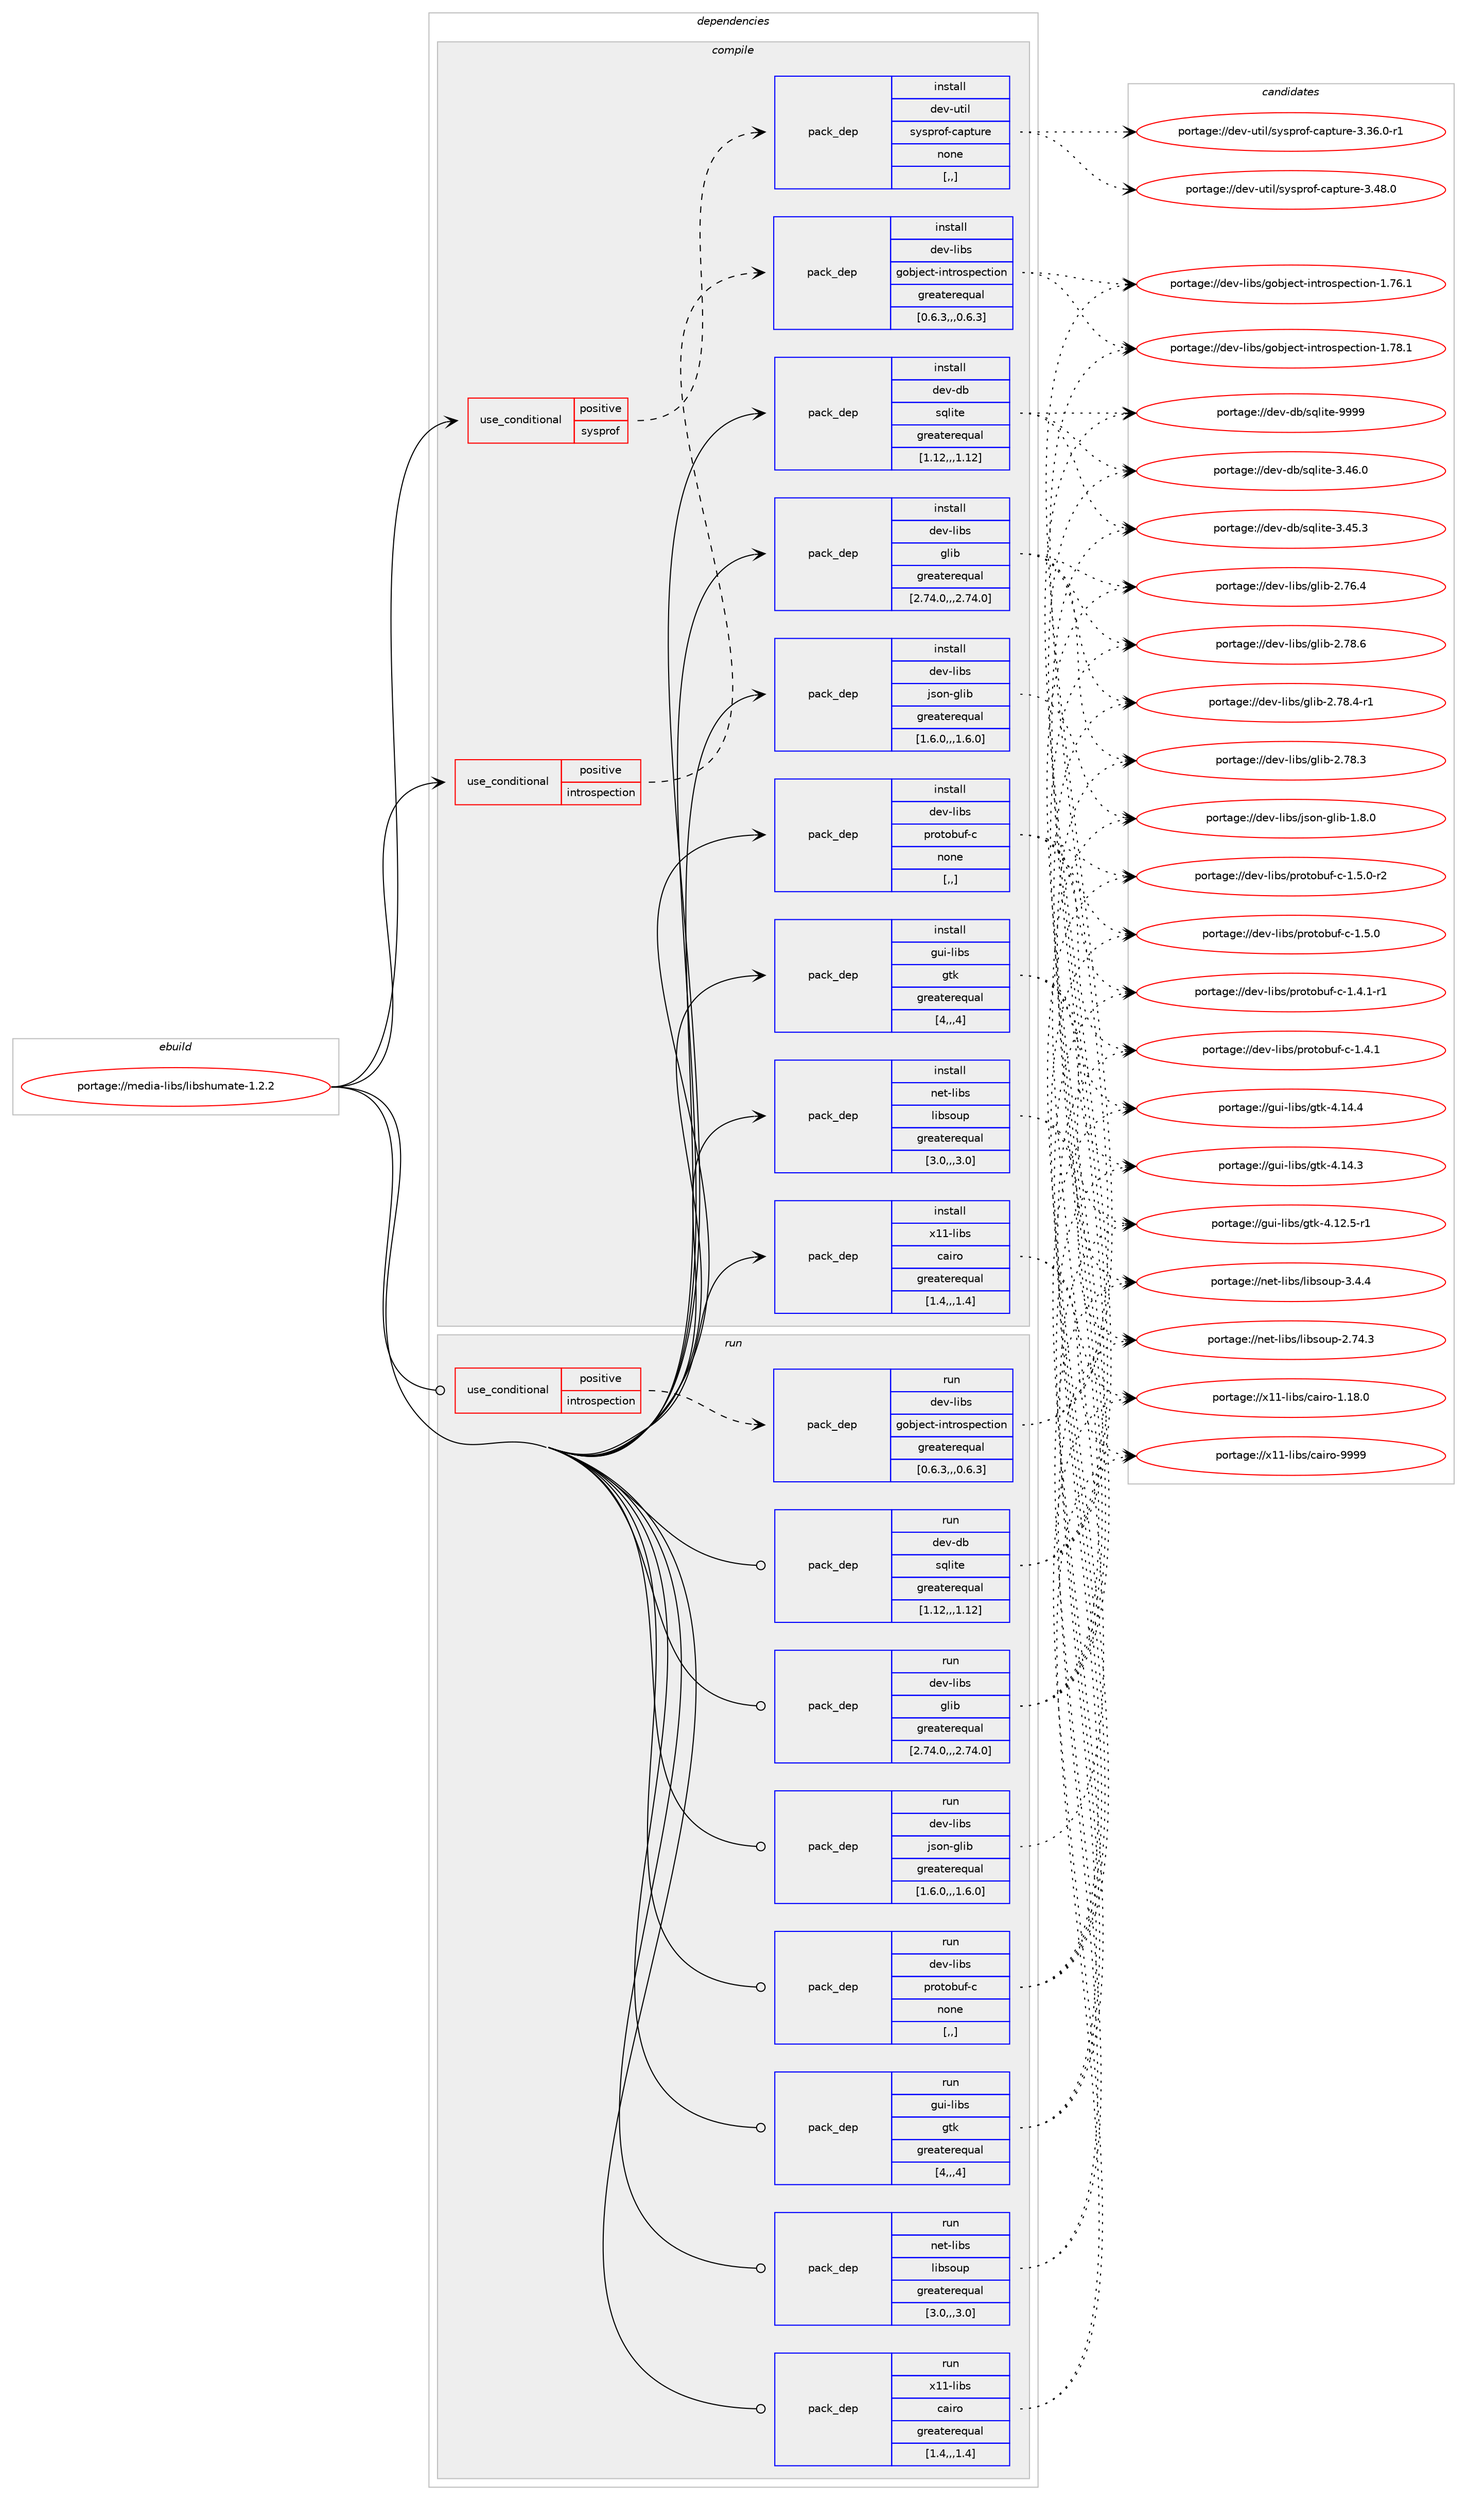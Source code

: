 digraph prolog {

# *************
# Graph options
# *************

newrank=true;
concentrate=true;
compound=true;
graph [rankdir=LR,fontname=Helvetica,fontsize=10,ranksep=1.5];#, ranksep=2.5, nodesep=0.2];
edge  [arrowhead=vee];
node  [fontname=Helvetica,fontsize=10];

# **********
# The ebuild
# **********

subgraph cluster_leftcol {
color=gray;
label=<<i>ebuild</i>>;
id [label="portage://media-libs/libshumate-1.2.2", color=red, width=4, href="../media-libs/libshumate-1.2.2.svg"];
}

# ****************
# The dependencies
# ****************

subgraph cluster_midcol {
color=gray;
label=<<i>dependencies</i>>;
subgraph cluster_compile {
fillcolor="#eeeeee";
style=filled;
label=<<i>compile</i>>;
subgraph cond76181 {
dependency301182 [label=<<TABLE BORDER="0" CELLBORDER="1" CELLSPACING="0" CELLPADDING="4"><TR><TD ROWSPAN="3" CELLPADDING="10">use_conditional</TD></TR><TR><TD>positive</TD></TR><TR><TD>introspection</TD></TR></TABLE>>, shape=none, color=red];
subgraph pack222637 {
dependency301183 [label=<<TABLE BORDER="0" CELLBORDER="1" CELLSPACING="0" CELLPADDING="4" WIDTH="220"><TR><TD ROWSPAN="6" CELLPADDING="30">pack_dep</TD></TR><TR><TD WIDTH="110">install</TD></TR><TR><TD>dev-libs</TD></TR><TR><TD>gobject-introspection</TD></TR><TR><TD>greaterequal</TD></TR><TR><TD>[0.6.3,,,0.6.3]</TD></TR></TABLE>>, shape=none, color=blue];
}
dependency301182:e -> dependency301183:w [weight=20,style="dashed",arrowhead="vee"];
}
id:e -> dependency301182:w [weight=20,style="solid",arrowhead="vee"];
subgraph cond76182 {
dependency301184 [label=<<TABLE BORDER="0" CELLBORDER="1" CELLSPACING="0" CELLPADDING="4"><TR><TD ROWSPAN="3" CELLPADDING="10">use_conditional</TD></TR><TR><TD>positive</TD></TR><TR><TD>sysprof</TD></TR></TABLE>>, shape=none, color=red];
subgraph pack222638 {
dependency301185 [label=<<TABLE BORDER="0" CELLBORDER="1" CELLSPACING="0" CELLPADDING="4" WIDTH="220"><TR><TD ROWSPAN="6" CELLPADDING="30">pack_dep</TD></TR><TR><TD WIDTH="110">install</TD></TR><TR><TD>dev-util</TD></TR><TR><TD>sysprof-capture</TD></TR><TR><TD>none</TD></TR><TR><TD>[,,]</TD></TR></TABLE>>, shape=none, color=blue];
}
dependency301184:e -> dependency301185:w [weight=20,style="dashed",arrowhead="vee"];
}
id:e -> dependency301184:w [weight=20,style="solid",arrowhead="vee"];
subgraph pack222639 {
dependency301186 [label=<<TABLE BORDER="0" CELLBORDER="1" CELLSPACING="0" CELLPADDING="4" WIDTH="220"><TR><TD ROWSPAN="6" CELLPADDING="30">pack_dep</TD></TR><TR><TD WIDTH="110">install</TD></TR><TR><TD>dev-db</TD></TR><TR><TD>sqlite</TD></TR><TR><TD>greaterequal</TD></TR><TR><TD>[1.12,,,1.12]</TD></TR></TABLE>>, shape=none, color=blue];
}
id:e -> dependency301186:w [weight=20,style="solid",arrowhead="vee"];
subgraph pack222640 {
dependency301187 [label=<<TABLE BORDER="0" CELLBORDER="1" CELLSPACING="0" CELLPADDING="4" WIDTH="220"><TR><TD ROWSPAN="6" CELLPADDING="30">pack_dep</TD></TR><TR><TD WIDTH="110">install</TD></TR><TR><TD>dev-libs</TD></TR><TR><TD>glib</TD></TR><TR><TD>greaterequal</TD></TR><TR><TD>[2.74.0,,,2.74.0]</TD></TR></TABLE>>, shape=none, color=blue];
}
id:e -> dependency301187:w [weight=20,style="solid",arrowhead="vee"];
subgraph pack222641 {
dependency301188 [label=<<TABLE BORDER="0" CELLBORDER="1" CELLSPACING="0" CELLPADDING="4" WIDTH="220"><TR><TD ROWSPAN="6" CELLPADDING="30">pack_dep</TD></TR><TR><TD WIDTH="110">install</TD></TR><TR><TD>dev-libs</TD></TR><TR><TD>json-glib</TD></TR><TR><TD>greaterequal</TD></TR><TR><TD>[1.6.0,,,1.6.0]</TD></TR></TABLE>>, shape=none, color=blue];
}
id:e -> dependency301188:w [weight=20,style="solid",arrowhead="vee"];
subgraph pack222642 {
dependency301189 [label=<<TABLE BORDER="0" CELLBORDER="1" CELLSPACING="0" CELLPADDING="4" WIDTH="220"><TR><TD ROWSPAN="6" CELLPADDING="30">pack_dep</TD></TR><TR><TD WIDTH="110">install</TD></TR><TR><TD>dev-libs</TD></TR><TR><TD>protobuf-c</TD></TR><TR><TD>none</TD></TR><TR><TD>[,,]</TD></TR></TABLE>>, shape=none, color=blue];
}
id:e -> dependency301189:w [weight=20,style="solid",arrowhead="vee"];
subgraph pack222643 {
dependency301190 [label=<<TABLE BORDER="0" CELLBORDER="1" CELLSPACING="0" CELLPADDING="4" WIDTH="220"><TR><TD ROWSPAN="6" CELLPADDING="30">pack_dep</TD></TR><TR><TD WIDTH="110">install</TD></TR><TR><TD>gui-libs</TD></TR><TR><TD>gtk</TD></TR><TR><TD>greaterequal</TD></TR><TR><TD>[4,,,4]</TD></TR></TABLE>>, shape=none, color=blue];
}
id:e -> dependency301190:w [weight=20,style="solid",arrowhead="vee"];
subgraph pack222644 {
dependency301191 [label=<<TABLE BORDER="0" CELLBORDER="1" CELLSPACING="0" CELLPADDING="4" WIDTH="220"><TR><TD ROWSPAN="6" CELLPADDING="30">pack_dep</TD></TR><TR><TD WIDTH="110">install</TD></TR><TR><TD>net-libs</TD></TR><TR><TD>libsoup</TD></TR><TR><TD>greaterequal</TD></TR><TR><TD>[3.0,,,3.0]</TD></TR></TABLE>>, shape=none, color=blue];
}
id:e -> dependency301191:w [weight=20,style="solid",arrowhead="vee"];
subgraph pack222645 {
dependency301192 [label=<<TABLE BORDER="0" CELLBORDER="1" CELLSPACING="0" CELLPADDING="4" WIDTH="220"><TR><TD ROWSPAN="6" CELLPADDING="30">pack_dep</TD></TR><TR><TD WIDTH="110">install</TD></TR><TR><TD>x11-libs</TD></TR><TR><TD>cairo</TD></TR><TR><TD>greaterequal</TD></TR><TR><TD>[1.4,,,1.4]</TD></TR></TABLE>>, shape=none, color=blue];
}
id:e -> dependency301192:w [weight=20,style="solid",arrowhead="vee"];
}
subgraph cluster_compileandrun {
fillcolor="#eeeeee";
style=filled;
label=<<i>compile and run</i>>;
}
subgraph cluster_run {
fillcolor="#eeeeee";
style=filled;
label=<<i>run</i>>;
subgraph cond76183 {
dependency301193 [label=<<TABLE BORDER="0" CELLBORDER="1" CELLSPACING="0" CELLPADDING="4"><TR><TD ROWSPAN="3" CELLPADDING="10">use_conditional</TD></TR><TR><TD>positive</TD></TR><TR><TD>introspection</TD></TR></TABLE>>, shape=none, color=red];
subgraph pack222646 {
dependency301194 [label=<<TABLE BORDER="0" CELLBORDER="1" CELLSPACING="0" CELLPADDING="4" WIDTH="220"><TR><TD ROWSPAN="6" CELLPADDING="30">pack_dep</TD></TR><TR><TD WIDTH="110">run</TD></TR><TR><TD>dev-libs</TD></TR><TR><TD>gobject-introspection</TD></TR><TR><TD>greaterequal</TD></TR><TR><TD>[0.6.3,,,0.6.3]</TD></TR></TABLE>>, shape=none, color=blue];
}
dependency301193:e -> dependency301194:w [weight=20,style="dashed",arrowhead="vee"];
}
id:e -> dependency301193:w [weight=20,style="solid",arrowhead="odot"];
subgraph pack222647 {
dependency301195 [label=<<TABLE BORDER="0" CELLBORDER="1" CELLSPACING="0" CELLPADDING="4" WIDTH="220"><TR><TD ROWSPAN="6" CELLPADDING="30">pack_dep</TD></TR><TR><TD WIDTH="110">run</TD></TR><TR><TD>dev-db</TD></TR><TR><TD>sqlite</TD></TR><TR><TD>greaterequal</TD></TR><TR><TD>[1.12,,,1.12]</TD></TR></TABLE>>, shape=none, color=blue];
}
id:e -> dependency301195:w [weight=20,style="solid",arrowhead="odot"];
subgraph pack222648 {
dependency301196 [label=<<TABLE BORDER="0" CELLBORDER="1" CELLSPACING="0" CELLPADDING="4" WIDTH="220"><TR><TD ROWSPAN="6" CELLPADDING="30">pack_dep</TD></TR><TR><TD WIDTH="110">run</TD></TR><TR><TD>dev-libs</TD></TR><TR><TD>glib</TD></TR><TR><TD>greaterequal</TD></TR><TR><TD>[2.74.0,,,2.74.0]</TD></TR></TABLE>>, shape=none, color=blue];
}
id:e -> dependency301196:w [weight=20,style="solid",arrowhead="odot"];
subgraph pack222649 {
dependency301197 [label=<<TABLE BORDER="0" CELLBORDER="1" CELLSPACING="0" CELLPADDING="4" WIDTH="220"><TR><TD ROWSPAN="6" CELLPADDING="30">pack_dep</TD></TR><TR><TD WIDTH="110">run</TD></TR><TR><TD>dev-libs</TD></TR><TR><TD>json-glib</TD></TR><TR><TD>greaterequal</TD></TR><TR><TD>[1.6.0,,,1.6.0]</TD></TR></TABLE>>, shape=none, color=blue];
}
id:e -> dependency301197:w [weight=20,style="solid",arrowhead="odot"];
subgraph pack222650 {
dependency301198 [label=<<TABLE BORDER="0" CELLBORDER="1" CELLSPACING="0" CELLPADDING="4" WIDTH="220"><TR><TD ROWSPAN="6" CELLPADDING="30">pack_dep</TD></TR><TR><TD WIDTH="110">run</TD></TR><TR><TD>dev-libs</TD></TR><TR><TD>protobuf-c</TD></TR><TR><TD>none</TD></TR><TR><TD>[,,]</TD></TR></TABLE>>, shape=none, color=blue];
}
id:e -> dependency301198:w [weight=20,style="solid",arrowhead="odot"];
subgraph pack222651 {
dependency301199 [label=<<TABLE BORDER="0" CELLBORDER="1" CELLSPACING="0" CELLPADDING="4" WIDTH="220"><TR><TD ROWSPAN="6" CELLPADDING="30">pack_dep</TD></TR><TR><TD WIDTH="110">run</TD></TR><TR><TD>gui-libs</TD></TR><TR><TD>gtk</TD></TR><TR><TD>greaterequal</TD></TR><TR><TD>[4,,,4]</TD></TR></TABLE>>, shape=none, color=blue];
}
id:e -> dependency301199:w [weight=20,style="solid",arrowhead="odot"];
subgraph pack222652 {
dependency301200 [label=<<TABLE BORDER="0" CELLBORDER="1" CELLSPACING="0" CELLPADDING="4" WIDTH="220"><TR><TD ROWSPAN="6" CELLPADDING="30">pack_dep</TD></TR><TR><TD WIDTH="110">run</TD></TR><TR><TD>net-libs</TD></TR><TR><TD>libsoup</TD></TR><TR><TD>greaterequal</TD></TR><TR><TD>[3.0,,,3.0]</TD></TR></TABLE>>, shape=none, color=blue];
}
id:e -> dependency301200:w [weight=20,style="solid",arrowhead="odot"];
subgraph pack222653 {
dependency301201 [label=<<TABLE BORDER="0" CELLBORDER="1" CELLSPACING="0" CELLPADDING="4" WIDTH="220"><TR><TD ROWSPAN="6" CELLPADDING="30">pack_dep</TD></TR><TR><TD WIDTH="110">run</TD></TR><TR><TD>x11-libs</TD></TR><TR><TD>cairo</TD></TR><TR><TD>greaterequal</TD></TR><TR><TD>[1.4,,,1.4]</TD></TR></TABLE>>, shape=none, color=blue];
}
id:e -> dependency301201:w [weight=20,style="solid",arrowhead="odot"];
}
}

# **************
# The candidates
# **************

subgraph cluster_choices {
rank=same;
color=gray;
label=<<i>candidates</i>>;

subgraph choice222637 {
color=black;
nodesep=1;
choice1001011184510810598115471031119810610199116451051101161141111151121019911610511111045494655564649 [label="portage://dev-libs/gobject-introspection-1.78.1", color=red, width=4,href="../dev-libs/gobject-introspection-1.78.1.svg"];
choice1001011184510810598115471031119810610199116451051101161141111151121019911610511111045494655544649 [label="portage://dev-libs/gobject-introspection-1.76.1", color=red, width=4,href="../dev-libs/gobject-introspection-1.76.1.svg"];
dependency301183:e -> choice1001011184510810598115471031119810610199116451051101161141111151121019911610511111045494655564649:w [style=dotted,weight="100"];
dependency301183:e -> choice1001011184510810598115471031119810610199116451051101161141111151121019911610511111045494655544649:w [style=dotted,weight="100"];
}
subgraph choice222638 {
color=black;
nodesep=1;
choice100101118451171161051084711512111511211411110245999711211611711410145514652564648 [label="portage://dev-util/sysprof-capture-3.48.0", color=red, width=4,href="../dev-util/sysprof-capture-3.48.0.svg"];
choice1001011184511711610510847115121115112114111102459997112116117114101455146515446484511449 [label="portage://dev-util/sysprof-capture-3.36.0-r1", color=red, width=4,href="../dev-util/sysprof-capture-3.36.0-r1.svg"];
dependency301185:e -> choice100101118451171161051084711512111511211411110245999711211611711410145514652564648:w [style=dotted,weight="100"];
dependency301185:e -> choice1001011184511711610510847115121115112114111102459997112116117114101455146515446484511449:w [style=dotted,weight="100"];
}
subgraph choice222639 {
color=black;
nodesep=1;
choice1001011184510098471151131081051161014557575757 [label="portage://dev-db/sqlite-9999", color=red, width=4,href="../dev-db/sqlite-9999.svg"];
choice10010111845100984711511310810511610145514652544648 [label="portage://dev-db/sqlite-3.46.0", color=red, width=4,href="../dev-db/sqlite-3.46.0.svg"];
choice10010111845100984711511310810511610145514652534651 [label="portage://dev-db/sqlite-3.45.3", color=red, width=4,href="../dev-db/sqlite-3.45.3.svg"];
dependency301186:e -> choice1001011184510098471151131081051161014557575757:w [style=dotted,weight="100"];
dependency301186:e -> choice10010111845100984711511310810511610145514652544648:w [style=dotted,weight="100"];
dependency301186:e -> choice10010111845100984711511310810511610145514652534651:w [style=dotted,weight="100"];
}
subgraph choice222640 {
color=black;
nodesep=1;
choice1001011184510810598115471031081059845504655564654 [label="portage://dev-libs/glib-2.78.6", color=red, width=4,href="../dev-libs/glib-2.78.6.svg"];
choice10010111845108105981154710310810598455046555646524511449 [label="portage://dev-libs/glib-2.78.4-r1", color=red, width=4,href="../dev-libs/glib-2.78.4-r1.svg"];
choice1001011184510810598115471031081059845504655564651 [label="portage://dev-libs/glib-2.78.3", color=red, width=4,href="../dev-libs/glib-2.78.3.svg"];
choice1001011184510810598115471031081059845504655544652 [label="portage://dev-libs/glib-2.76.4", color=red, width=4,href="../dev-libs/glib-2.76.4.svg"];
dependency301187:e -> choice1001011184510810598115471031081059845504655564654:w [style=dotted,weight="100"];
dependency301187:e -> choice10010111845108105981154710310810598455046555646524511449:w [style=dotted,weight="100"];
dependency301187:e -> choice1001011184510810598115471031081059845504655564651:w [style=dotted,weight="100"];
dependency301187:e -> choice1001011184510810598115471031081059845504655544652:w [style=dotted,weight="100"];
}
subgraph choice222641 {
color=black;
nodesep=1;
choice1001011184510810598115471061151111104510310810598454946564648 [label="portage://dev-libs/json-glib-1.8.0", color=red, width=4,href="../dev-libs/json-glib-1.8.0.svg"];
dependency301188:e -> choice1001011184510810598115471061151111104510310810598454946564648:w [style=dotted,weight="100"];
}
subgraph choice222642 {
color=black;
nodesep=1;
choice1001011184510810598115471121141111161119811710245994549465346484511450 [label="portage://dev-libs/protobuf-c-1.5.0-r2", color=red, width=4,href="../dev-libs/protobuf-c-1.5.0-r2.svg"];
choice100101118451081059811547112114111116111981171024599454946534648 [label="portage://dev-libs/protobuf-c-1.5.0", color=red, width=4,href="../dev-libs/protobuf-c-1.5.0.svg"];
choice1001011184510810598115471121141111161119811710245994549465246494511449 [label="portage://dev-libs/protobuf-c-1.4.1-r1", color=red, width=4,href="../dev-libs/protobuf-c-1.4.1-r1.svg"];
choice100101118451081059811547112114111116111981171024599454946524649 [label="portage://dev-libs/protobuf-c-1.4.1", color=red, width=4,href="../dev-libs/protobuf-c-1.4.1.svg"];
dependency301189:e -> choice1001011184510810598115471121141111161119811710245994549465346484511450:w [style=dotted,weight="100"];
dependency301189:e -> choice100101118451081059811547112114111116111981171024599454946534648:w [style=dotted,weight="100"];
dependency301189:e -> choice1001011184510810598115471121141111161119811710245994549465246494511449:w [style=dotted,weight="100"];
dependency301189:e -> choice100101118451081059811547112114111116111981171024599454946524649:w [style=dotted,weight="100"];
}
subgraph choice222643 {
color=black;
nodesep=1;
choice10311710545108105981154710311610745524649524652 [label="portage://gui-libs/gtk-4.14.4", color=red, width=4,href="../gui-libs/gtk-4.14.4.svg"];
choice10311710545108105981154710311610745524649524651 [label="portage://gui-libs/gtk-4.14.3", color=red, width=4,href="../gui-libs/gtk-4.14.3.svg"];
choice103117105451081059811547103116107455246495046534511449 [label="portage://gui-libs/gtk-4.12.5-r1", color=red, width=4,href="../gui-libs/gtk-4.12.5-r1.svg"];
dependency301190:e -> choice10311710545108105981154710311610745524649524652:w [style=dotted,weight="100"];
dependency301190:e -> choice10311710545108105981154710311610745524649524651:w [style=dotted,weight="100"];
dependency301190:e -> choice103117105451081059811547103116107455246495046534511449:w [style=dotted,weight="100"];
}
subgraph choice222644 {
color=black;
nodesep=1;
choice11010111645108105981154710810598115111117112455146524652 [label="portage://net-libs/libsoup-3.4.4", color=red, width=4,href="../net-libs/libsoup-3.4.4.svg"];
choice1101011164510810598115471081059811511111711245504655524651 [label="portage://net-libs/libsoup-2.74.3", color=red, width=4,href="../net-libs/libsoup-2.74.3.svg"];
dependency301191:e -> choice11010111645108105981154710810598115111117112455146524652:w [style=dotted,weight="100"];
dependency301191:e -> choice1101011164510810598115471081059811511111711245504655524651:w [style=dotted,weight="100"];
}
subgraph choice222645 {
color=black;
nodesep=1;
choice120494945108105981154799971051141114557575757 [label="portage://x11-libs/cairo-9999", color=red, width=4,href="../x11-libs/cairo-9999.svg"];
choice1204949451081059811547999710511411145494649564648 [label="portage://x11-libs/cairo-1.18.0", color=red, width=4,href="../x11-libs/cairo-1.18.0.svg"];
dependency301192:e -> choice120494945108105981154799971051141114557575757:w [style=dotted,weight="100"];
dependency301192:e -> choice1204949451081059811547999710511411145494649564648:w [style=dotted,weight="100"];
}
subgraph choice222646 {
color=black;
nodesep=1;
choice1001011184510810598115471031119810610199116451051101161141111151121019911610511111045494655564649 [label="portage://dev-libs/gobject-introspection-1.78.1", color=red, width=4,href="../dev-libs/gobject-introspection-1.78.1.svg"];
choice1001011184510810598115471031119810610199116451051101161141111151121019911610511111045494655544649 [label="portage://dev-libs/gobject-introspection-1.76.1", color=red, width=4,href="../dev-libs/gobject-introspection-1.76.1.svg"];
dependency301194:e -> choice1001011184510810598115471031119810610199116451051101161141111151121019911610511111045494655564649:w [style=dotted,weight="100"];
dependency301194:e -> choice1001011184510810598115471031119810610199116451051101161141111151121019911610511111045494655544649:w [style=dotted,weight="100"];
}
subgraph choice222647 {
color=black;
nodesep=1;
choice1001011184510098471151131081051161014557575757 [label="portage://dev-db/sqlite-9999", color=red, width=4,href="../dev-db/sqlite-9999.svg"];
choice10010111845100984711511310810511610145514652544648 [label="portage://dev-db/sqlite-3.46.0", color=red, width=4,href="../dev-db/sqlite-3.46.0.svg"];
choice10010111845100984711511310810511610145514652534651 [label="portage://dev-db/sqlite-3.45.3", color=red, width=4,href="../dev-db/sqlite-3.45.3.svg"];
dependency301195:e -> choice1001011184510098471151131081051161014557575757:w [style=dotted,weight="100"];
dependency301195:e -> choice10010111845100984711511310810511610145514652544648:w [style=dotted,weight="100"];
dependency301195:e -> choice10010111845100984711511310810511610145514652534651:w [style=dotted,weight="100"];
}
subgraph choice222648 {
color=black;
nodesep=1;
choice1001011184510810598115471031081059845504655564654 [label="portage://dev-libs/glib-2.78.6", color=red, width=4,href="../dev-libs/glib-2.78.6.svg"];
choice10010111845108105981154710310810598455046555646524511449 [label="portage://dev-libs/glib-2.78.4-r1", color=red, width=4,href="../dev-libs/glib-2.78.4-r1.svg"];
choice1001011184510810598115471031081059845504655564651 [label="portage://dev-libs/glib-2.78.3", color=red, width=4,href="../dev-libs/glib-2.78.3.svg"];
choice1001011184510810598115471031081059845504655544652 [label="portage://dev-libs/glib-2.76.4", color=red, width=4,href="../dev-libs/glib-2.76.4.svg"];
dependency301196:e -> choice1001011184510810598115471031081059845504655564654:w [style=dotted,weight="100"];
dependency301196:e -> choice10010111845108105981154710310810598455046555646524511449:w [style=dotted,weight="100"];
dependency301196:e -> choice1001011184510810598115471031081059845504655564651:w [style=dotted,weight="100"];
dependency301196:e -> choice1001011184510810598115471031081059845504655544652:w [style=dotted,weight="100"];
}
subgraph choice222649 {
color=black;
nodesep=1;
choice1001011184510810598115471061151111104510310810598454946564648 [label="portage://dev-libs/json-glib-1.8.0", color=red, width=4,href="../dev-libs/json-glib-1.8.0.svg"];
dependency301197:e -> choice1001011184510810598115471061151111104510310810598454946564648:w [style=dotted,weight="100"];
}
subgraph choice222650 {
color=black;
nodesep=1;
choice1001011184510810598115471121141111161119811710245994549465346484511450 [label="portage://dev-libs/protobuf-c-1.5.0-r2", color=red, width=4,href="../dev-libs/protobuf-c-1.5.0-r2.svg"];
choice100101118451081059811547112114111116111981171024599454946534648 [label="portage://dev-libs/protobuf-c-1.5.0", color=red, width=4,href="../dev-libs/protobuf-c-1.5.0.svg"];
choice1001011184510810598115471121141111161119811710245994549465246494511449 [label="portage://dev-libs/protobuf-c-1.4.1-r1", color=red, width=4,href="../dev-libs/protobuf-c-1.4.1-r1.svg"];
choice100101118451081059811547112114111116111981171024599454946524649 [label="portage://dev-libs/protobuf-c-1.4.1", color=red, width=4,href="../dev-libs/protobuf-c-1.4.1.svg"];
dependency301198:e -> choice1001011184510810598115471121141111161119811710245994549465346484511450:w [style=dotted,weight="100"];
dependency301198:e -> choice100101118451081059811547112114111116111981171024599454946534648:w [style=dotted,weight="100"];
dependency301198:e -> choice1001011184510810598115471121141111161119811710245994549465246494511449:w [style=dotted,weight="100"];
dependency301198:e -> choice100101118451081059811547112114111116111981171024599454946524649:w [style=dotted,weight="100"];
}
subgraph choice222651 {
color=black;
nodesep=1;
choice10311710545108105981154710311610745524649524652 [label="portage://gui-libs/gtk-4.14.4", color=red, width=4,href="../gui-libs/gtk-4.14.4.svg"];
choice10311710545108105981154710311610745524649524651 [label="portage://gui-libs/gtk-4.14.3", color=red, width=4,href="../gui-libs/gtk-4.14.3.svg"];
choice103117105451081059811547103116107455246495046534511449 [label="portage://gui-libs/gtk-4.12.5-r1", color=red, width=4,href="../gui-libs/gtk-4.12.5-r1.svg"];
dependency301199:e -> choice10311710545108105981154710311610745524649524652:w [style=dotted,weight="100"];
dependency301199:e -> choice10311710545108105981154710311610745524649524651:w [style=dotted,weight="100"];
dependency301199:e -> choice103117105451081059811547103116107455246495046534511449:w [style=dotted,weight="100"];
}
subgraph choice222652 {
color=black;
nodesep=1;
choice11010111645108105981154710810598115111117112455146524652 [label="portage://net-libs/libsoup-3.4.4", color=red, width=4,href="../net-libs/libsoup-3.4.4.svg"];
choice1101011164510810598115471081059811511111711245504655524651 [label="portage://net-libs/libsoup-2.74.3", color=red, width=4,href="../net-libs/libsoup-2.74.3.svg"];
dependency301200:e -> choice11010111645108105981154710810598115111117112455146524652:w [style=dotted,weight="100"];
dependency301200:e -> choice1101011164510810598115471081059811511111711245504655524651:w [style=dotted,weight="100"];
}
subgraph choice222653 {
color=black;
nodesep=1;
choice120494945108105981154799971051141114557575757 [label="portage://x11-libs/cairo-9999", color=red, width=4,href="../x11-libs/cairo-9999.svg"];
choice1204949451081059811547999710511411145494649564648 [label="portage://x11-libs/cairo-1.18.0", color=red, width=4,href="../x11-libs/cairo-1.18.0.svg"];
dependency301201:e -> choice120494945108105981154799971051141114557575757:w [style=dotted,weight="100"];
dependency301201:e -> choice1204949451081059811547999710511411145494649564648:w [style=dotted,weight="100"];
}
}

}
